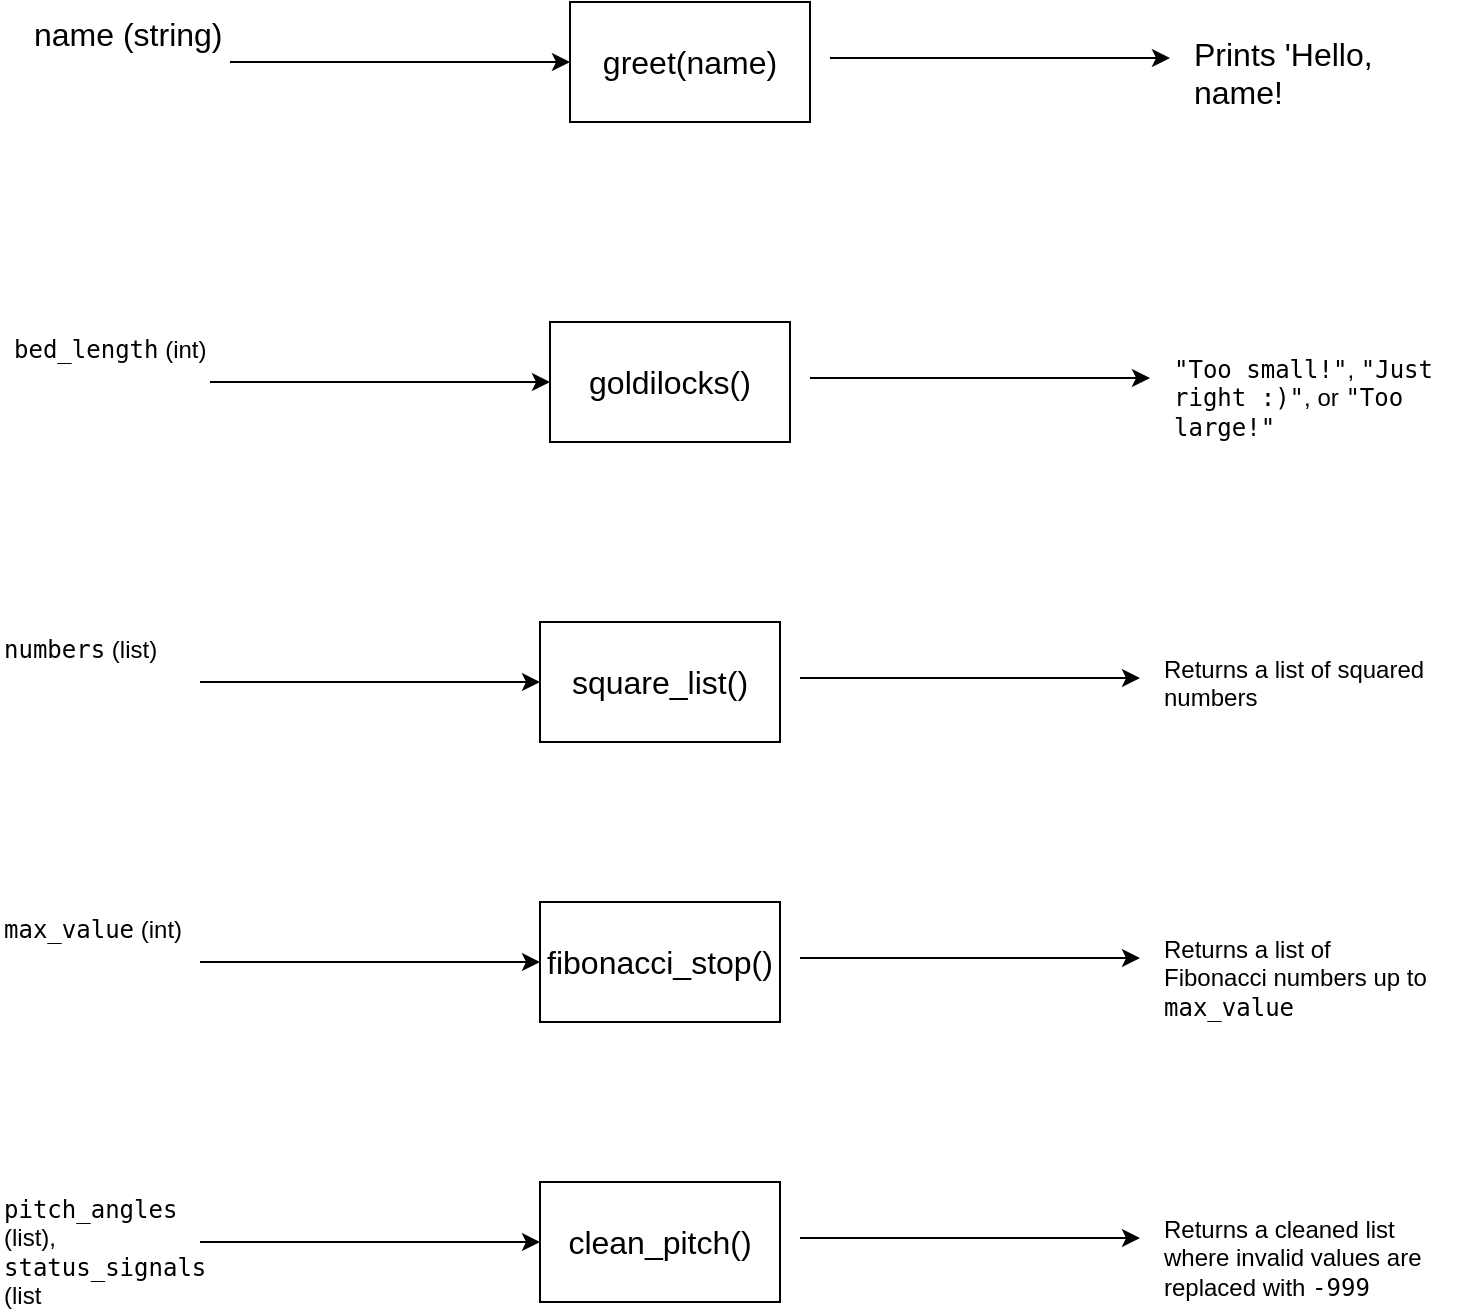 <mxfile>
    <diagram id="3Vwzf1S0pPfM9XknxkTX" name="Page-1">
        <mxGraphModel dx="806" dy="1168" grid="1" gridSize="10" guides="1" tooltips="1" connect="1" arrows="1" fold="1" page="1" pageScale="1" pageWidth="850" pageHeight="1100" math="0" shadow="0">
            <root>
                <mxCell id="0"/>
                <mxCell id="1" parent="0"/>
                <mxCell id="6" style="edgeStyle=none;html=1;entryX=0;entryY=0.5;entryDx=0;entryDy=0;" edge="1" parent="1" target="2">
                    <mxGeometry relative="1" as="geometry">
                        <mxPoint x="180" y="200" as="targetPoint"/>
                        <mxPoint x="180" y="200" as="sourcePoint"/>
                    </mxGeometry>
                </mxCell>
                <mxCell id="2" value="&lt;font style=&quot;font-size: 16px;&quot;&gt;greet(name)&lt;/font&gt;" style="rounded=0;whiteSpace=wrap;html=1;" vertex="1" parent="1">
                    <mxGeometry x="350" y="170" width="120" height="60" as="geometry"/>
                </mxCell>
                <mxCell id="7" style="edgeStyle=none;html=1;entryX=0;entryY=0.5;entryDx=0;entryDy=0;" edge="1" parent="1">
                    <mxGeometry relative="1" as="geometry">
                        <mxPoint x="650" y="198" as="targetPoint"/>
                        <mxPoint x="480" y="198" as="sourcePoint"/>
                    </mxGeometry>
                </mxCell>
                <mxCell id="9" value="&lt;font style=&quot;font-size: 16px;&quot;&gt;name (string)&lt;/font&gt;" style="text;whiteSpace=wrap;html=1;" vertex="1" parent="1">
                    <mxGeometry x="80" y="170" width="100" height="40" as="geometry"/>
                </mxCell>
                <mxCell id="12" value="&lt;font style=&quot;font-size: 16px;&quot;&gt;Prints &#39;Hello, name!&lt;/font&gt;" style="text;whiteSpace=wrap;html=1;" vertex="1" parent="1">
                    <mxGeometry x="660" y="180" width="140" height="40" as="geometry"/>
                </mxCell>
                <mxCell id="13" style="edgeStyle=none;html=1;entryX=0;entryY=0.5;entryDx=0;entryDy=0;" edge="1" parent="1" target="14">
                    <mxGeometry relative="1" as="geometry">
                        <mxPoint x="170" y="360" as="targetPoint"/>
                        <mxPoint x="170" y="360" as="sourcePoint"/>
                    </mxGeometry>
                </mxCell>
                <mxCell id="14" value="&lt;font style=&quot;font-size: 16px;&quot;&gt;goldilocks()&lt;/font&gt;" style="rounded=0;whiteSpace=wrap;html=1;" vertex="1" parent="1">
                    <mxGeometry x="340" y="330" width="120" height="60" as="geometry"/>
                </mxCell>
                <mxCell id="15" style="edgeStyle=none;html=1;entryX=0;entryY=0.5;entryDx=0;entryDy=0;" edge="1" parent="1">
                    <mxGeometry relative="1" as="geometry">
                        <mxPoint x="640" y="358" as="targetPoint"/>
                        <mxPoint x="470" y="358" as="sourcePoint"/>
                    </mxGeometry>
                </mxCell>
                <mxCell id="16" value="&lt;code data-end=&quot;1335&quot; data-start=&quot;1323&quot;&gt;bed_length&lt;/code&gt; (int)" style="text;whiteSpace=wrap;html=1;" vertex="1" parent="1">
                    <mxGeometry x="70" y="330" width="100" height="40" as="geometry"/>
                </mxCell>
                <mxCell id="17" value="&lt;code data-end=&quot;1358&quot; data-start=&quot;1344&quot;&gt;&quot;Too small!&quot;&lt;/code&gt;, &lt;code data-end=&quot;1377&quot; data-start=&quot;1360&quot;&gt;&quot;Just right :)&quot;&lt;/code&gt;, or &lt;code data-end=&quot;1396&quot; data-start=&quot;1382&quot;&gt;&quot;Too large!&quot;&lt;/code&gt;" style="text;whiteSpace=wrap;html=1;" vertex="1" parent="1">
                    <mxGeometry x="650" y="340" width="140" height="40" as="geometry"/>
                </mxCell>
                <mxCell id="18" style="edgeStyle=none;html=1;entryX=0;entryY=0.5;entryDx=0;entryDy=0;" edge="1" parent="1" target="19">
                    <mxGeometry relative="1" as="geometry">
                        <mxPoint x="165" y="510" as="targetPoint"/>
                        <mxPoint x="165" y="510" as="sourcePoint"/>
                    </mxGeometry>
                </mxCell>
                <mxCell id="19" value="&lt;font style=&quot;font-size: 16px;&quot;&gt;square_list()&lt;/font&gt;" style="rounded=0;whiteSpace=wrap;html=1;" vertex="1" parent="1">
                    <mxGeometry x="335" y="480" width="120" height="60" as="geometry"/>
                </mxCell>
                <mxCell id="20" style="edgeStyle=none;html=1;entryX=0;entryY=0.5;entryDx=0;entryDy=0;" edge="1" parent="1">
                    <mxGeometry relative="1" as="geometry">
                        <mxPoint x="635" y="508" as="targetPoint"/>
                        <mxPoint x="465" y="508" as="sourcePoint"/>
                    </mxGeometry>
                </mxCell>
                <mxCell id="21" value="&lt;code data-end=&quot;1533&quot; data-start=&quot;1524&quot;&gt;numbers&lt;/code&gt; (list)" style="text;whiteSpace=wrap;html=1;" vertex="1" parent="1">
                    <mxGeometry x="65" y="480" width="100" height="40" as="geometry"/>
                </mxCell>
                <mxCell id="22" value="Returns a list of squared numbers" style="text;whiteSpace=wrap;html=1;" vertex="1" parent="1">
                    <mxGeometry x="645" y="490" width="140" height="40" as="geometry"/>
                </mxCell>
                <mxCell id="23" style="edgeStyle=none;html=1;entryX=0;entryY=0.5;entryDx=0;entryDy=0;" edge="1" parent="1" target="24">
                    <mxGeometry relative="1" as="geometry">
                        <mxPoint x="165" y="650" as="targetPoint"/>
                        <mxPoint x="165" y="650" as="sourcePoint"/>
                    </mxGeometry>
                </mxCell>
                <mxCell id="24" value="&lt;font style=&quot;font-size: 16px;&quot;&gt;fibonacci_stop()&lt;/font&gt;" style="rounded=0;whiteSpace=wrap;html=1;" vertex="1" parent="1">
                    <mxGeometry x="335" y="620" width="120" height="60" as="geometry"/>
                </mxCell>
                <mxCell id="25" style="edgeStyle=none;html=1;entryX=0;entryY=0.5;entryDx=0;entryDy=0;" edge="1" parent="1">
                    <mxGeometry relative="1" as="geometry">
                        <mxPoint x="635" y="648" as="targetPoint"/>
                        <mxPoint x="465" y="648" as="sourcePoint"/>
                    </mxGeometry>
                </mxCell>
                <mxCell id="26" value="&lt;code data-end=&quot;1723&quot; data-start=&quot;1712&quot;&gt;max_value&lt;/code&gt; (int)" style="text;whiteSpace=wrap;html=1;" vertex="1" parent="1">
                    <mxGeometry x="65" y="620" width="100" height="40" as="geometry"/>
                </mxCell>
                <mxCell id="27" value="Returns a list of Fibonacci numbers up to &lt;code data-end=&quot;1785&quot; data-start=&quot;1774&quot;&gt;max_value&lt;/code&gt;" style="text;whiteSpace=wrap;html=1;" vertex="1" parent="1">
                    <mxGeometry x="645" y="630" width="140" height="40" as="geometry"/>
                </mxCell>
                <mxCell id="28" style="edgeStyle=none;html=1;entryX=0;entryY=0.5;entryDx=0;entryDy=0;" edge="1" parent="1" target="29">
                    <mxGeometry relative="1" as="geometry">
                        <mxPoint x="165" y="790" as="targetPoint"/>
                        <mxPoint x="165" y="790" as="sourcePoint"/>
                    </mxGeometry>
                </mxCell>
                <mxCell id="29" value="&lt;font style=&quot;font-size: 16px;&quot;&gt;clean_pitch()&lt;/font&gt;" style="rounded=0;whiteSpace=wrap;html=1;" vertex="1" parent="1">
                    <mxGeometry x="335" y="760" width="120" height="60" as="geometry"/>
                </mxCell>
                <mxCell id="30" style="edgeStyle=none;html=1;entryX=0;entryY=0.5;entryDx=0;entryDy=0;" edge="1" parent="1">
                    <mxGeometry relative="1" as="geometry">
                        <mxPoint x="635" y="788" as="targetPoint"/>
                        <mxPoint x="465" y="788" as="sourcePoint"/>
                    </mxGeometry>
                </mxCell>
                <mxCell id="31" value="&lt;code data-end=&quot;1948&quot; data-start=&quot;1934&quot;&gt;pitch_angles&lt;/code&gt; (list), &lt;code data-end=&quot;1973&quot; data-start=&quot;1957&quot;&gt;status_signals&lt;/code&gt; (list" style="text;whiteSpace=wrap;html=1;" vertex="1" parent="1">
                    <mxGeometry x="65" y="760" width="100" height="40" as="geometry"/>
                </mxCell>
                <mxCell id="32" value="Returns a cleaned list where invalid values are replaced with &lt;code data-end=&quot;2051&quot; data-start=&quot;2045&quot;&gt;-999&lt;/code&gt;" style="text;whiteSpace=wrap;html=1;" vertex="1" parent="1">
                    <mxGeometry x="645" y="770" width="140" height="40" as="geometry"/>
                </mxCell>
            </root>
        </mxGraphModel>
    </diagram>
</mxfile>